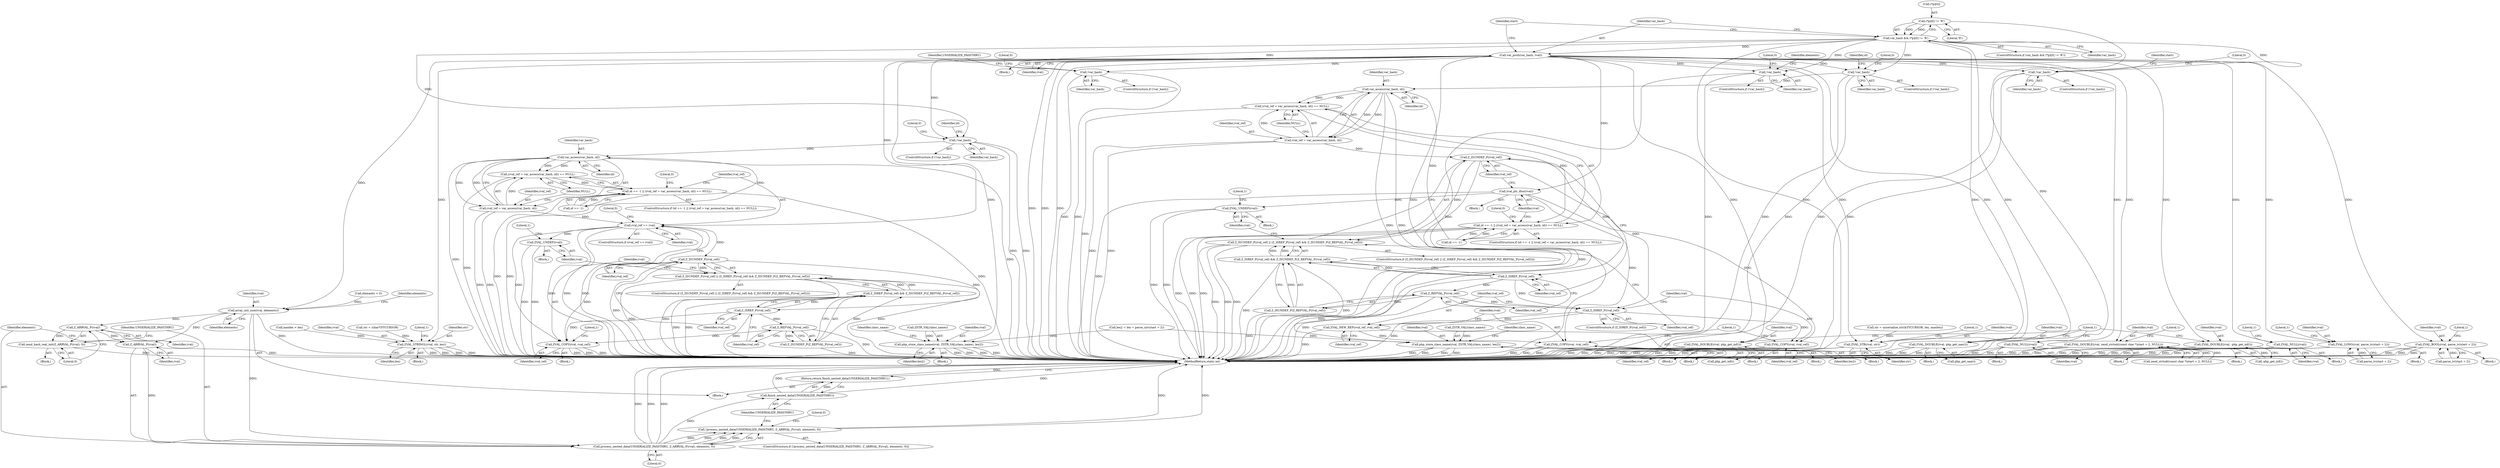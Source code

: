 digraph "0_php-src_20ce2fe8e3c211a42fee05a461a5881be9a8790e?w=1@array" {
"1000134" [label="(Call,(*p)[0] != 'R')"];
"1000132" [label="(Call,var_hash && (*p)[0] != 'R')"];
"1000141" [label="(Call,var_push(var_hash, rval))"];
"1000470" [label="(Call,!var_hash)"];
"1000783" [label="(Call,php_store_class_name(rval, ZSTR_VAL(class_name), len2))"];
"1000800" [label="(Call,php_store_class_name(rval, ZSTR_VAL(class_name), len2))"];
"1000905" [label="(Call,!var_hash)"];
"1001008" [label="(Call,!var_hash)"];
"1001019" [label="(Call,array_init_size(rval, elements))"];
"1001026" [label="(Call,Z_ARRVAL_P(rval))"];
"1001025" [label="(Call,zend_hash_real_init(Z_ARRVAL_P(rval), 0))"];
"1001033" [label="(Call,Z_ARRVAL_P(rval))"];
"1001031" [label="(Call,process_nested_data(UNSERIALIZE_PASSTHRU, Z_ARRVAL_P(rval), elements, 0))"];
"1001030" [label="(Call,!process_nested_data(UNSERIALIZE_PASSTHRU, Z_ARRVAL_P(rval), elements, 0))"];
"1001041" [label="(Call,finish_nested_data(UNSERIALIZE_PASSTHRU))"];
"1001040" [label="(Return,return finish_nested_data(UNSERIALIZE_PASSTHRU);)"];
"1001203" [label="(Call,ZVAL_STR(rval, str))"];
"1001359" [label="(Call,ZVAL_STRINGL(rval, str, len))"];
"1001649" [label="(Call,ZVAL_DOUBLE(rval, zend_strtod((const char *)start + 2, NULL)))"];
"1001871" [label="(Call,ZVAL_DOUBLE(rval, php_get_nan()))"];
"1001886" [label="(Call,ZVAL_DOUBLE(rval, php_get_inf()))"];
"1001901" [label="(Call,ZVAL_DOUBLE(rval, -php_get_inf()))"];
"1001907" [label="(Call,ZVAL_NULL(rval))"];
"1002078" [label="(Call,ZVAL_LONG(rval, parse_iv(start + 2)))"];
"1002119" [label="(Call,ZVAL_BOOL(rval, parse_iv(start + 2)))"];
"1002135" [label="(Call,ZVAL_NULL(rval))"];
"1002226" [label="(Call,!var_hash)"];
"1002247" [label="(Call,var_access(var_hash, id))"];
"1002244" [label="(Call,(rval_ref = var_access(var_hash, id)) == NULL)"];
"1002239" [label="(Call,id == -1 || (rval_ref = var_access(var_hash, id)) == NULL)"];
"1002245" [label="(Call,rval_ref = var_access(var_hash, id))"];
"1002255" [label="(Call,rval_ref == rval)"];
"1002263" [label="(Call,Z_ISUNDEF_P(rval_ref))"];
"1002262" [label="(Call,Z_ISUNDEF_P(rval_ref) || (Z_ISREF_P(rval_ref) && Z_ISUNDEF_P(Z_REFVAL_P(rval_ref))))"];
"1002266" [label="(Call,Z_ISREF_P(rval_ref))"];
"1002265" [label="(Call,Z_ISREF_P(rval_ref) && Z_ISUNDEF_P(Z_REFVAL_P(rval_ref)))"];
"1002269" [label="(Call,Z_REFVAL_P(rval_ref))"];
"1002268" [label="(Call,Z_ISUNDEF_P(Z_REFVAL_P(rval_ref)))"];
"1002276" [label="(Call,ZVAL_COPY(rval, rval_ref))"];
"1002272" [label="(Call,ZVAL_UNDEF(rval))"];
"1002368" [label="(Call,!var_hash)"];
"1002389" [label="(Call,var_access(var_hash, id))"];
"1002386" [label="(Call,(rval_ref = var_access(var_hash, id)) == NULL)"];
"1002381" [label="(Call,id == -1 || (rval_ref = var_access(var_hash, id)) == NULL)"];
"1002387" [label="(Call,rval_ref = var_access(var_hash, id))"];
"1002400" [label="(Call,Z_ISUNDEF_P(rval_ref))"];
"1002399" [label="(Call,Z_ISUNDEF_P(rval_ref) || (Z_ISREF_P(rval_ref) && Z_ISUNDEF_P(Z_REFVAL_P(rval_ref))))"];
"1002403" [label="(Call,Z_ISREF_P(rval_ref))"];
"1002402" [label="(Call,Z_ISREF_P(rval_ref) && Z_ISUNDEF_P(Z_REFVAL_P(rval_ref)))"];
"1002406" [label="(Call,Z_REFVAL_P(rval_ref))"];
"1002405" [label="(Call,Z_ISUNDEF_P(Z_REFVAL_P(rval_ref)))"];
"1002414" [label="(Call,Z_ISREF_P(rval_ref))"];
"1002417" [label="(Call,ZVAL_COPY(rval, rval_ref))"];
"1002422" [label="(Call,ZVAL_NEW_REF(rval_ref, rval_ref))"];
"1002425" [label="(Call,ZVAL_COPY(rval, rval_ref))"];
"1002396" [label="(Call,zval_ptr_dtor(rval))"];
"1002409" [label="(Call,ZVAL_UNDEF(rval))"];
"1001907" [label="(Call,ZVAL_NULL(rval))"];
"1002226" [label="(Call,!var_hash)"];
"1000142" [label="(Identifier,var_hash)"];
"1000140" [label="(Block,)"];
"1001649" [label="(Call,ZVAL_DOUBLE(rval, zend_strtod((const char *)start + 2, NULL)))"];
"1002267" [label="(Identifier,rval_ref)"];
"1002422" [label="(Call,ZVAL_NEW_REF(rval_ref, rval_ref))"];
"1001204" [label="(Identifier,rval)"];
"1001028" [label="(Literal,0)"];
"1002136" [label="(Identifier,rval)"];
"1002361" [label="(Block,)"];
"1002409" [label="(Call,ZVAL_UNDEF(rval))"];
"1002410" [label="(Identifier,rval)"];
"1001011" [label="(Literal,0)"];
"1000800" [label="(Call,php_store_class_name(rval, ZSTR_VAL(class_name), len2))"];
"1000782" [label="(Block,)"];
"1001014" [label="(Identifier,elements)"];
"1001027" [label="(Identifier,rval)"];
"1002275" [label="(Literal,1)"];
"1001870" [label="(Block,)"];
"1002373" [label="(Identifier,id)"];
"1002392" [label="(Identifier,NULL)"];
"1000785" [label="(Call,ZSTR_VAL(class_name))"];
"1001659" [label="(Literal,1)"];
"1002404" [label="(Identifier,rval_ref)"];
"1000471" [label="(Identifier,var_hash)"];
"1000906" [label="(Identifier,var_hash)"];
"1001033" [label="(Call,Z_ARRVAL_P(rval))"];
"1001650" [label="(Identifier,rval)"];
"1001153" [label="(Call,str = unserialize_str(&YYCURSOR, len, maxlen))"];
"1002407" [label="(Identifier,rval_ref)"];
"1001359" [label="(Call,ZVAL_STRINGL(rval, str, len))"];
"1002380" [label="(ControlStructure,if (id == -1 || (rval_ref = var_access(var_hash, id)) == NULL))"];
"1001361" [label="(Identifier,str)"];
"1002119" [label="(Call,ZVAL_BOOL(rval, parse_iv(start + 2)))"];
"1000145" [label="(Identifier,start)"];
"1001026" [label="(Call,Z_ARRVAL_P(rval))"];
"1002245" [label="(Call,rval_ref = var_access(var_hash, id))"];
"1002408" [label="(Block,)"];
"1000905" [label="(Call,!var_hash)"];
"1001041" [label="(Call,finish_nested_data(UNSERIALIZE_PASSTHRU))"];
"1002253" [label="(Literal,0)"];
"1002421" [label="(Block,)"];
"1001910" [label="(Literal,1)"];
"1001025" [label="(Call,zend_hash_real_init(Z_ARRVAL_P(rval), 0))"];
"1002247" [label="(Call,var_access(var_hash, id))"];
"1002425" [label="(Call,ZVAL_COPY(rval, rval_ref))"];
"1000789" [label="(Identifier,class_name)"];
"1001304" [label="(Call,maxlen < len)"];
"1002130" [label="(Block,)"];
"1000804" [label="(Identifier,len2)"];
"1000477" [label="(Identifier,start)"];
"1001034" [label="(Identifier,rval)"];
"1002079" [label="(Identifier,rval)"];
"1002231" [label="(Identifier,id)"];
"1002371" [label="(Literal,0)"];
"1002244" [label="(Call,(rval_ref = var_access(var_hash, id)) == NULL)"];
"1001906" [label="(Block,)"];
"1000141" [label="(Call,var_push(var_hash, rval))"];
"1001123" [label="(Block,)"];
"1002225" [label="(ControlStructure,if (!var_hash))"];
"1001872" [label="(Identifier,rval)"];
"1001009" [label="(Identifier,var_hash)"];
"1002262" [label="(Call,Z_ISUNDEF_P(rval_ref) || (Z_ISREF_P(rval_ref) && Z_ISUNDEF_P(Z_REFVAL_P(rval_ref))))"];
"1002419" [label="(Identifier,rval_ref)"];
"1001205" [label="(Identifier,str)"];
"1002389" [label="(Call,var_access(var_hash, id))"];
"1002368" [label="(Call,!var_hash)"];
"1001007" [label="(ControlStructure,if (!var_hash))"];
"1001203" [label="(Call,ZVAL_STR(rval, str))"];
"1002427" [label="(Identifier,rval_ref)"];
"1000135" [label="(Call,(*p)[0])"];
"1002367" [label="(ControlStructure,if (!var_hash))"];
"1002432" [label="(MethodReturn,static int)"];
"1000787" [label="(Identifier,len2)"];
"1002406" [label="(Call,Z_REFVAL_P(rval_ref))"];
"1000783" [label="(Call,php_store_class_name(rval, ZSTR_VAL(class_name), len2))"];
"1002387" [label="(Call,rval_ref = var_access(var_hash, id))"];
"1002080" [label="(Call,parse_iv(start + 2))"];
"1000801" [label="(Identifier,rval)"];
"1000469" [label="(ControlStructure,if (!var_hash))"];
"1001360" [label="(Identifier,rval)"];
"1002239" [label="(Call,id == -1 || (rval_ref = var_access(var_hash, id)) == NULL)"];
"1002417" [label="(Call,ZVAL_COPY(rval, rval_ref))"];
"1001362" [label="(Identifier,len)"];
"1001008" [label="(Call,!var_hash)"];
"1000134" [label="(Call,(*p)[0] != 'R')"];
"1001207" [label="(Literal,1)"];
"1002249" [label="(Identifier,id)"];
"1002269" [label="(Call,Z_REFVAL_P(rval_ref))"];
"1002401" [label="(Identifier,rval_ref)"];
"1002423" [label="(Identifier,rval_ref)"];
"1000470" [label="(Call,!var_hash)"];
"1001024" [label="(Block,)"];
"1001040" [label="(Return,return finish_nested_data(UNSERIALIZE_PASSTHRU);)"];
"1000473" [label="(Literal,0)"];
"1001901" [label="(Call,ZVAL_DOUBLE(rval, -php_get_inf()))"];
"1000132" [label="(Call,var_hash && (*p)[0] != 'R')"];
"1002135" [label="(Call,ZVAL_NULL(rval))"];
"1001316" [label="(Call,str = (char*)YYCURSOR)"];
"1002412" [label="(Literal,1)"];
"1002246" [label="(Identifier,rval_ref)"];
"1002085" [label="(Literal,1)"];
"1002382" [label="(Call,id == -1)"];
"1000802" [label="(Call,ZSTR_VAL(class_name))"];
"1000143" [label="(Identifier,rval)"];
"1002254" [label="(ControlStructure,if (rval_ref == rval))"];
"1001643" [label="(Block,)"];
"1001364" [label="(Literal,1)"];
"1002272" [label="(Call,ZVAL_UNDEF(rval))"];
"1002250" [label="(Identifier,NULL)"];
"1002238" [label="(ControlStructure,if (id == -1 || (rval_ref = var_access(var_hash, id)) == NULL))"];
"1002257" [label="(Identifier,rval)"];
"1000483" [label="(Call,len2 = len = parse_uiv(start + 2))"];
"1002397" [label="(Identifier,rval)"];
"1000904" [label="(ControlStructure,if (!var_hash))"];
"1001887" [label="(Identifier,rval)"];
"1002278" [label="(Identifier,rval_ref)"];
"1002414" [label="(Call,Z_ISREF_P(rval_ref))"];
"1001908" [label="(Identifier,rval)"];
"1001871" [label="(Call,ZVAL_DOUBLE(rval, php_get_nan()))"];
"1002277" [label="(Identifier,rval)"];
"1002078" [label="(Call,ZVAL_LONG(rval, parse_iv(start + 2)))"];
"1002405" [label="(Call,Z_ISUNDEF_P(Z_REFVAL_P(rval_ref)))"];
"1002120" [label="(Identifier,rval)"];
"1002391" [label="(Identifier,id)"];
"1001900" [label="(Block,)"];
"1002121" [label="(Call,parse_iv(start + 2))"];
"1002381" [label="(Call,id == -1 || (rval_ref = var_access(var_hash, id)) == NULL)"];
"1002402" [label="(Call,Z_ISREF_P(rval_ref) && Z_ISUNDEF_P(Z_REFVAL_P(rval_ref)))"];
"1002255" [label="(Call,rval_ref == rval)"];
"1002395" [label="(Literal,0)"];
"1002227" [label="(Identifier,var_hash)"];
"1001032" [label="(Identifier,UNSERIALIZE_PASSTHRU)"];
"1001030" [label="(Call,!process_nested_data(UNSERIALIZE_PASSTHRU, Z_ARRVAL_P(rval), elements, 0))"];
"1001036" [label="(Literal,0)"];
"1001873" [label="(Call,php_get_nan())"];
"1002126" [label="(Literal,1)"];
"1002429" [label="(Literal,1)"];
"1002426" [label="(Identifier,rval)"];
"1000995" [label="(Block,)"];
"1002268" [label="(Call,Z_ISUNDEF_P(Z_REFVAL_P(rval_ref)))"];
"1002416" [label="(Block,)"];
"1002424" [label="(Identifier,rval_ref)"];
"1001903" [label="(Call,-php_get_inf())"];
"1001039" [label="(Literal,0)"];
"1001902" [label="(Identifier,rval)"];
"1002003" [label="(Block,)"];
"1002256" [label="(Identifier,rval_ref)"];
"1002280" [label="(Literal,1)"];
"1001651" [label="(Call,zend_strtod((const char *)start + 2, NULL))"];
"1002265" [label="(Call,Z_ISREF_P(rval_ref) && Z_ISUNDEF_P(Z_REFVAL_P(rval_ref)))"];
"1002415" [label="(Identifier,rval_ref)"];
"1002266" [label="(Call,Z_ISREF_P(rval_ref))"];
"1001886" [label="(Call,ZVAL_DOUBLE(rval, php_get_inf()))"];
"1002138" [label="(Literal,1)"];
"1002270" [label="(Identifier,rval_ref)"];
"1002369" [label="(Identifier,var_hash)"];
"1000784" [label="(Identifier,rval)"];
"1002399" [label="(Call,Z_ISUNDEF_P(rval_ref) || (Z_ISREF_P(rval_ref) && Z_ISUNDEF_P(Z_REFVAL_P(rval_ref))))"];
"1001023" [label="(Identifier,elements)"];
"1002400" [label="(Call,Z_ISUNDEF_P(rval_ref))"];
"1001288" [label="(Block,)"];
"1002403" [label="(Call,Z_ISREF_P(rval_ref))"];
"1002240" [label="(Call,id == -1)"];
"1001885" [label="(Block,)"];
"1002276" [label="(Call,ZVAL_COPY(rval, rval_ref))"];
"1002114" [label="(Block,)"];
"1001888" [label="(Call,php_get_inf())"];
"1002273" [label="(Identifier,rval)"];
"1002418" [label="(Identifier,rval)"];
"1000131" [label="(ControlStructure,if (var_hash && (*p)[0] != 'R'))"];
"1000133" [label="(Identifier,var_hash)"];
"1002263" [label="(Call,Z_ISUNDEF_P(rval_ref))"];
"1001021" [label="(Identifier,elements)"];
"1001029" [label="(ControlStructure,if (!process_nested_data(UNSERIALIZE_PASSTHRU, Z_ARRVAL_P(rval), elements, 0)))"];
"1000911" [label="(Identifier,UNSERIALIZE_PASSTHRU)"];
"1002413" [label="(ControlStructure,if (Z_ISREF_P(rval_ref)))"];
"1000806" [label="(Identifier,class_name)"];
"1001042" [label="(Identifier,UNSERIALIZE_PASSTHRU)"];
"1002398" [label="(ControlStructure,if (Z_ISUNDEF_P(rval_ref) || (Z_ISREF_P(rval_ref) && Z_ISUNDEF_P(Z_REFVAL_P(rval_ref)))))"];
"1002390" [label="(Identifier,var_hash)"];
"1002271" [label="(Block,)"];
"1001031" [label="(Call,process_nested_data(UNSERIALIZE_PASSTHRU, Z_ARRVAL_P(rval), elements, 0))"];
"1001019" [label="(Call,array_init_size(rval, elements))"];
"1000139" [label="(Literal,'R')"];
"1000908" [label="(Literal,0)"];
"1002386" [label="(Call,(rval_ref = var_access(var_hash, id)) == NULL)"];
"1001035" [label="(Identifier,elements)"];
"1002396" [label="(Call,zval_ptr_dtor(rval))"];
"1001020" [label="(Identifier,rval)"];
"1001013" [label="(Call,elements < 0)"];
"1002248" [label="(Identifier,var_hash)"];
"1002261" [label="(ControlStructure,if (Z_ISUNDEF_P(rval_ref) || (Z_ISREF_P(rval_ref) && Z_ISUNDEF_P(Z_REFVAL_P(rval_ref)))))"];
"1002219" [label="(Block,)"];
"1000799" [label="(Block,)"];
"1002388" [label="(Identifier,rval_ref)"];
"1002229" [label="(Literal,0)"];
"1002260" [label="(Literal,0)"];
"1002264" [label="(Identifier,rval_ref)"];
"1000134" -> "1000132"  [label="AST: "];
"1000134" -> "1000139"  [label="CFG: "];
"1000135" -> "1000134"  [label="AST: "];
"1000139" -> "1000134"  [label="AST: "];
"1000132" -> "1000134"  [label="CFG: "];
"1000134" -> "1002432"  [label="DDG: "];
"1000134" -> "1000132"  [label="DDG: "];
"1000134" -> "1000132"  [label="DDG: "];
"1000132" -> "1000131"  [label="AST: "];
"1000132" -> "1000133"  [label="CFG: "];
"1000133" -> "1000132"  [label="AST: "];
"1000142" -> "1000132"  [label="CFG: "];
"1000145" -> "1000132"  [label="CFG: "];
"1000132" -> "1002432"  [label="DDG: "];
"1000132" -> "1002432"  [label="DDG: "];
"1000132" -> "1002432"  [label="DDG: "];
"1000132" -> "1000141"  [label="DDG: "];
"1000132" -> "1000470"  [label="DDG: "];
"1000132" -> "1000905"  [label="DDG: "];
"1000132" -> "1001008"  [label="DDG: "];
"1000132" -> "1002226"  [label="DDG: "];
"1000132" -> "1002368"  [label="DDG: "];
"1000141" -> "1000140"  [label="AST: "];
"1000141" -> "1000143"  [label="CFG: "];
"1000142" -> "1000141"  [label="AST: "];
"1000143" -> "1000141"  [label="AST: "];
"1000145" -> "1000141"  [label="CFG: "];
"1000141" -> "1002432"  [label="DDG: "];
"1000141" -> "1002432"  [label="DDG: "];
"1000141" -> "1002432"  [label="DDG: "];
"1000141" -> "1000470"  [label="DDG: "];
"1000141" -> "1000783"  [label="DDG: "];
"1000141" -> "1000800"  [label="DDG: "];
"1000141" -> "1000905"  [label="DDG: "];
"1000141" -> "1001008"  [label="DDG: "];
"1000141" -> "1001019"  [label="DDG: "];
"1000141" -> "1001203"  [label="DDG: "];
"1000141" -> "1001359"  [label="DDG: "];
"1000141" -> "1001649"  [label="DDG: "];
"1000141" -> "1001871"  [label="DDG: "];
"1000141" -> "1001886"  [label="DDG: "];
"1000141" -> "1001901"  [label="DDG: "];
"1000141" -> "1001907"  [label="DDG: "];
"1000141" -> "1002078"  [label="DDG: "];
"1000141" -> "1002119"  [label="DDG: "];
"1000141" -> "1002135"  [label="DDG: "];
"1000141" -> "1002226"  [label="DDG: "];
"1000141" -> "1002255"  [label="DDG: "];
"1000141" -> "1002368"  [label="DDG: "];
"1000141" -> "1002396"  [label="DDG: "];
"1000470" -> "1000469"  [label="AST: "];
"1000470" -> "1000471"  [label="CFG: "];
"1000471" -> "1000470"  [label="AST: "];
"1000473" -> "1000470"  [label="CFG: "];
"1000477" -> "1000470"  [label="CFG: "];
"1000470" -> "1002432"  [label="DDG: "];
"1000470" -> "1002432"  [label="DDG: "];
"1000783" -> "1000782"  [label="AST: "];
"1000783" -> "1000787"  [label="CFG: "];
"1000784" -> "1000783"  [label="AST: "];
"1000785" -> "1000783"  [label="AST: "];
"1000787" -> "1000783"  [label="AST: "];
"1000789" -> "1000783"  [label="CFG: "];
"1000783" -> "1002432"  [label="DDG: "];
"1000783" -> "1002432"  [label="DDG: "];
"1000783" -> "1002432"  [label="DDG: "];
"1000783" -> "1002432"  [label="DDG: "];
"1000785" -> "1000783"  [label="DDG: "];
"1000483" -> "1000783"  [label="DDG: "];
"1000800" -> "1000799"  [label="AST: "];
"1000800" -> "1000804"  [label="CFG: "];
"1000801" -> "1000800"  [label="AST: "];
"1000802" -> "1000800"  [label="AST: "];
"1000804" -> "1000800"  [label="AST: "];
"1000806" -> "1000800"  [label="CFG: "];
"1000800" -> "1002432"  [label="DDG: "];
"1000800" -> "1002432"  [label="DDG: "];
"1000800" -> "1002432"  [label="DDG: "];
"1000800" -> "1002432"  [label="DDG: "];
"1000802" -> "1000800"  [label="DDG: "];
"1000483" -> "1000800"  [label="DDG: "];
"1000905" -> "1000904"  [label="AST: "];
"1000905" -> "1000906"  [label="CFG: "];
"1000906" -> "1000905"  [label="AST: "];
"1000908" -> "1000905"  [label="CFG: "];
"1000911" -> "1000905"  [label="CFG: "];
"1000905" -> "1002432"  [label="DDG: "];
"1000905" -> "1002432"  [label="DDG: "];
"1001008" -> "1001007"  [label="AST: "];
"1001008" -> "1001009"  [label="CFG: "];
"1001009" -> "1001008"  [label="AST: "];
"1001011" -> "1001008"  [label="CFG: "];
"1001014" -> "1001008"  [label="CFG: "];
"1001008" -> "1002432"  [label="DDG: "];
"1001008" -> "1002432"  [label="DDG: "];
"1001019" -> "1000995"  [label="AST: "];
"1001019" -> "1001021"  [label="CFG: "];
"1001020" -> "1001019"  [label="AST: "];
"1001021" -> "1001019"  [label="AST: "];
"1001023" -> "1001019"  [label="CFG: "];
"1001019" -> "1002432"  [label="DDG: "];
"1001013" -> "1001019"  [label="DDG: "];
"1001019" -> "1001026"  [label="DDG: "];
"1001019" -> "1001033"  [label="DDG: "];
"1001019" -> "1001031"  [label="DDG: "];
"1001026" -> "1001025"  [label="AST: "];
"1001026" -> "1001027"  [label="CFG: "];
"1001027" -> "1001026"  [label="AST: "];
"1001028" -> "1001026"  [label="CFG: "];
"1001026" -> "1001025"  [label="DDG: "];
"1001026" -> "1001033"  [label="DDG: "];
"1001025" -> "1001024"  [label="AST: "];
"1001025" -> "1001028"  [label="CFG: "];
"1001028" -> "1001025"  [label="AST: "];
"1001032" -> "1001025"  [label="CFG: "];
"1001025" -> "1002432"  [label="DDG: "];
"1001033" -> "1001031"  [label="AST: "];
"1001033" -> "1001034"  [label="CFG: "];
"1001034" -> "1001033"  [label="AST: "];
"1001035" -> "1001033"  [label="CFG: "];
"1001033" -> "1002432"  [label="DDG: "];
"1001033" -> "1001031"  [label="DDG: "];
"1001031" -> "1001030"  [label="AST: "];
"1001031" -> "1001036"  [label="CFG: "];
"1001032" -> "1001031"  [label="AST: "];
"1001035" -> "1001031"  [label="AST: "];
"1001036" -> "1001031"  [label="AST: "];
"1001030" -> "1001031"  [label="CFG: "];
"1001031" -> "1002432"  [label="DDG: "];
"1001031" -> "1002432"  [label="DDG: "];
"1001031" -> "1002432"  [label="DDG: "];
"1001031" -> "1001030"  [label="DDG: "];
"1001031" -> "1001030"  [label="DDG: "];
"1001031" -> "1001030"  [label="DDG: "];
"1001031" -> "1001030"  [label="DDG: "];
"1001031" -> "1001041"  [label="DDG: "];
"1001030" -> "1001029"  [label="AST: "];
"1001039" -> "1001030"  [label="CFG: "];
"1001042" -> "1001030"  [label="CFG: "];
"1001030" -> "1002432"  [label="DDG: "];
"1001030" -> "1002432"  [label="DDG: "];
"1001041" -> "1001040"  [label="AST: "];
"1001041" -> "1001042"  [label="CFG: "];
"1001042" -> "1001041"  [label="AST: "];
"1001040" -> "1001041"  [label="CFG: "];
"1001041" -> "1002432"  [label="DDG: "];
"1001041" -> "1002432"  [label="DDG: "];
"1001041" -> "1001040"  [label="DDG: "];
"1001040" -> "1000995"  [label="AST: "];
"1002432" -> "1001040"  [label="CFG: "];
"1001040" -> "1002432"  [label="DDG: "];
"1001203" -> "1001123"  [label="AST: "];
"1001203" -> "1001205"  [label="CFG: "];
"1001204" -> "1001203"  [label="AST: "];
"1001205" -> "1001203"  [label="AST: "];
"1001207" -> "1001203"  [label="CFG: "];
"1001203" -> "1002432"  [label="DDG: "];
"1001203" -> "1002432"  [label="DDG: "];
"1001203" -> "1002432"  [label="DDG: "];
"1001153" -> "1001203"  [label="DDG: "];
"1001359" -> "1001288"  [label="AST: "];
"1001359" -> "1001362"  [label="CFG: "];
"1001360" -> "1001359"  [label="AST: "];
"1001361" -> "1001359"  [label="AST: "];
"1001362" -> "1001359"  [label="AST: "];
"1001364" -> "1001359"  [label="CFG: "];
"1001359" -> "1002432"  [label="DDG: "];
"1001359" -> "1002432"  [label="DDG: "];
"1001359" -> "1002432"  [label="DDG: "];
"1001359" -> "1002432"  [label="DDG: "];
"1001316" -> "1001359"  [label="DDG: "];
"1001304" -> "1001359"  [label="DDG: "];
"1001649" -> "1001643"  [label="AST: "];
"1001649" -> "1001651"  [label="CFG: "];
"1001650" -> "1001649"  [label="AST: "];
"1001651" -> "1001649"  [label="AST: "];
"1001659" -> "1001649"  [label="CFG: "];
"1001649" -> "1002432"  [label="DDG: "];
"1001649" -> "1002432"  [label="DDG: "];
"1001649" -> "1002432"  [label="DDG: "];
"1001651" -> "1001649"  [label="DDG: "];
"1001651" -> "1001649"  [label="DDG: "];
"1001871" -> "1001870"  [label="AST: "];
"1001871" -> "1001873"  [label="CFG: "];
"1001872" -> "1001871"  [label="AST: "];
"1001873" -> "1001871"  [label="AST: "];
"1001910" -> "1001871"  [label="CFG: "];
"1001871" -> "1002432"  [label="DDG: "];
"1001871" -> "1002432"  [label="DDG: "];
"1001871" -> "1002432"  [label="DDG: "];
"1001886" -> "1001885"  [label="AST: "];
"1001886" -> "1001888"  [label="CFG: "];
"1001887" -> "1001886"  [label="AST: "];
"1001888" -> "1001886"  [label="AST: "];
"1001910" -> "1001886"  [label="CFG: "];
"1001886" -> "1002432"  [label="DDG: "];
"1001886" -> "1002432"  [label="DDG: "];
"1001886" -> "1002432"  [label="DDG: "];
"1001901" -> "1001900"  [label="AST: "];
"1001901" -> "1001903"  [label="CFG: "];
"1001902" -> "1001901"  [label="AST: "];
"1001903" -> "1001901"  [label="AST: "];
"1001910" -> "1001901"  [label="CFG: "];
"1001901" -> "1002432"  [label="DDG: "];
"1001901" -> "1002432"  [label="DDG: "];
"1001901" -> "1002432"  [label="DDG: "];
"1001903" -> "1001901"  [label="DDG: "];
"1001907" -> "1001906"  [label="AST: "];
"1001907" -> "1001908"  [label="CFG: "];
"1001908" -> "1001907"  [label="AST: "];
"1001910" -> "1001907"  [label="CFG: "];
"1001907" -> "1002432"  [label="DDG: "];
"1001907" -> "1002432"  [label="DDG: "];
"1002078" -> "1002003"  [label="AST: "];
"1002078" -> "1002080"  [label="CFG: "];
"1002079" -> "1002078"  [label="AST: "];
"1002080" -> "1002078"  [label="AST: "];
"1002085" -> "1002078"  [label="CFG: "];
"1002078" -> "1002432"  [label="DDG: "];
"1002078" -> "1002432"  [label="DDG: "];
"1002078" -> "1002432"  [label="DDG: "];
"1002080" -> "1002078"  [label="DDG: "];
"1002119" -> "1002114"  [label="AST: "];
"1002119" -> "1002121"  [label="CFG: "];
"1002120" -> "1002119"  [label="AST: "];
"1002121" -> "1002119"  [label="AST: "];
"1002126" -> "1002119"  [label="CFG: "];
"1002119" -> "1002432"  [label="DDG: "];
"1002119" -> "1002432"  [label="DDG: "];
"1002119" -> "1002432"  [label="DDG: "];
"1002121" -> "1002119"  [label="DDG: "];
"1002135" -> "1002130"  [label="AST: "];
"1002135" -> "1002136"  [label="CFG: "];
"1002136" -> "1002135"  [label="AST: "];
"1002138" -> "1002135"  [label="CFG: "];
"1002135" -> "1002432"  [label="DDG: "];
"1002135" -> "1002432"  [label="DDG: "];
"1002226" -> "1002225"  [label="AST: "];
"1002226" -> "1002227"  [label="CFG: "];
"1002227" -> "1002226"  [label="AST: "];
"1002229" -> "1002226"  [label="CFG: "];
"1002231" -> "1002226"  [label="CFG: "];
"1002226" -> "1002432"  [label="DDG: "];
"1002226" -> "1002432"  [label="DDG: "];
"1002226" -> "1002247"  [label="DDG: "];
"1002247" -> "1002245"  [label="AST: "];
"1002247" -> "1002249"  [label="CFG: "];
"1002248" -> "1002247"  [label="AST: "];
"1002249" -> "1002247"  [label="AST: "];
"1002245" -> "1002247"  [label="CFG: "];
"1002247" -> "1002432"  [label="DDG: "];
"1002247" -> "1002432"  [label="DDG: "];
"1002247" -> "1002244"  [label="DDG: "];
"1002247" -> "1002244"  [label="DDG: "];
"1002247" -> "1002245"  [label="DDG: "];
"1002247" -> "1002245"  [label="DDG: "];
"1002240" -> "1002247"  [label="DDG: "];
"1002244" -> "1002239"  [label="AST: "];
"1002244" -> "1002250"  [label="CFG: "];
"1002245" -> "1002244"  [label="AST: "];
"1002250" -> "1002244"  [label="AST: "];
"1002239" -> "1002244"  [label="CFG: "];
"1002244" -> "1002432"  [label="DDG: "];
"1002244" -> "1002239"  [label="DDG: "];
"1002245" -> "1002244"  [label="DDG: "];
"1002239" -> "1002238"  [label="AST: "];
"1002239" -> "1002240"  [label="CFG: "];
"1002240" -> "1002239"  [label="AST: "];
"1002253" -> "1002239"  [label="CFG: "];
"1002256" -> "1002239"  [label="CFG: "];
"1002239" -> "1002432"  [label="DDG: "];
"1002239" -> "1002432"  [label="DDG: "];
"1002239" -> "1002432"  [label="DDG: "];
"1002240" -> "1002239"  [label="DDG: "];
"1002240" -> "1002239"  [label="DDG: "];
"1002246" -> "1002245"  [label="AST: "];
"1002250" -> "1002245"  [label="CFG: "];
"1002245" -> "1002432"  [label="DDG: "];
"1002245" -> "1002432"  [label="DDG: "];
"1002245" -> "1002255"  [label="DDG: "];
"1002255" -> "1002254"  [label="AST: "];
"1002255" -> "1002257"  [label="CFG: "];
"1002256" -> "1002255"  [label="AST: "];
"1002257" -> "1002255"  [label="AST: "];
"1002260" -> "1002255"  [label="CFG: "];
"1002264" -> "1002255"  [label="CFG: "];
"1002255" -> "1002432"  [label="DDG: "];
"1002255" -> "1002432"  [label="DDG: "];
"1002255" -> "1002432"  [label="DDG: "];
"1002255" -> "1002263"  [label="DDG: "];
"1002255" -> "1002272"  [label="DDG: "];
"1002255" -> "1002276"  [label="DDG: "];
"1002263" -> "1002262"  [label="AST: "];
"1002263" -> "1002264"  [label="CFG: "];
"1002264" -> "1002263"  [label="AST: "];
"1002267" -> "1002263"  [label="CFG: "];
"1002262" -> "1002263"  [label="CFG: "];
"1002263" -> "1002432"  [label="DDG: "];
"1002263" -> "1002262"  [label="DDG: "];
"1002263" -> "1002266"  [label="DDG: "];
"1002263" -> "1002276"  [label="DDG: "];
"1002262" -> "1002261"  [label="AST: "];
"1002262" -> "1002265"  [label="CFG: "];
"1002265" -> "1002262"  [label="AST: "];
"1002273" -> "1002262"  [label="CFG: "];
"1002277" -> "1002262"  [label="CFG: "];
"1002262" -> "1002432"  [label="DDG: "];
"1002262" -> "1002432"  [label="DDG: "];
"1002262" -> "1002432"  [label="DDG: "];
"1002265" -> "1002262"  [label="DDG: "];
"1002265" -> "1002262"  [label="DDG: "];
"1002266" -> "1002265"  [label="AST: "];
"1002266" -> "1002267"  [label="CFG: "];
"1002267" -> "1002266"  [label="AST: "];
"1002270" -> "1002266"  [label="CFG: "];
"1002265" -> "1002266"  [label="CFG: "];
"1002266" -> "1002432"  [label="DDG: "];
"1002266" -> "1002265"  [label="DDG: "];
"1002266" -> "1002269"  [label="DDG: "];
"1002266" -> "1002276"  [label="DDG: "];
"1002265" -> "1002268"  [label="CFG: "];
"1002268" -> "1002265"  [label="AST: "];
"1002265" -> "1002432"  [label="DDG: "];
"1002265" -> "1002432"  [label="DDG: "];
"1002268" -> "1002265"  [label="DDG: "];
"1002269" -> "1002268"  [label="AST: "];
"1002269" -> "1002270"  [label="CFG: "];
"1002270" -> "1002269"  [label="AST: "];
"1002268" -> "1002269"  [label="CFG: "];
"1002269" -> "1002432"  [label="DDG: "];
"1002269" -> "1002268"  [label="DDG: "];
"1002269" -> "1002276"  [label="DDG: "];
"1002268" -> "1002432"  [label="DDG: "];
"1002276" -> "1002219"  [label="AST: "];
"1002276" -> "1002278"  [label="CFG: "];
"1002277" -> "1002276"  [label="AST: "];
"1002278" -> "1002276"  [label="AST: "];
"1002280" -> "1002276"  [label="CFG: "];
"1002276" -> "1002432"  [label="DDG: "];
"1002276" -> "1002432"  [label="DDG: "];
"1002276" -> "1002432"  [label="DDG: "];
"1002272" -> "1002271"  [label="AST: "];
"1002272" -> "1002273"  [label="CFG: "];
"1002273" -> "1002272"  [label="AST: "];
"1002275" -> "1002272"  [label="CFG: "];
"1002272" -> "1002432"  [label="DDG: "];
"1002272" -> "1002432"  [label="DDG: "];
"1002368" -> "1002367"  [label="AST: "];
"1002368" -> "1002369"  [label="CFG: "];
"1002369" -> "1002368"  [label="AST: "];
"1002371" -> "1002368"  [label="CFG: "];
"1002373" -> "1002368"  [label="CFG: "];
"1002368" -> "1002432"  [label="DDG: "];
"1002368" -> "1002432"  [label="DDG: "];
"1002368" -> "1002389"  [label="DDG: "];
"1002389" -> "1002387"  [label="AST: "];
"1002389" -> "1002391"  [label="CFG: "];
"1002390" -> "1002389"  [label="AST: "];
"1002391" -> "1002389"  [label="AST: "];
"1002387" -> "1002389"  [label="CFG: "];
"1002389" -> "1002432"  [label="DDG: "];
"1002389" -> "1002432"  [label="DDG: "];
"1002389" -> "1002386"  [label="DDG: "];
"1002389" -> "1002386"  [label="DDG: "];
"1002389" -> "1002387"  [label="DDG: "];
"1002389" -> "1002387"  [label="DDG: "];
"1002382" -> "1002389"  [label="DDG: "];
"1002386" -> "1002381"  [label="AST: "];
"1002386" -> "1002392"  [label="CFG: "];
"1002387" -> "1002386"  [label="AST: "];
"1002392" -> "1002386"  [label="AST: "];
"1002381" -> "1002386"  [label="CFG: "];
"1002386" -> "1002432"  [label="DDG: "];
"1002386" -> "1002381"  [label="DDG: "];
"1002387" -> "1002386"  [label="DDG: "];
"1002381" -> "1002380"  [label="AST: "];
"1002381" -> "1002382"  [label="CFG: "];
"1002382" -> "1002381"  [label="AST: "];
"1002395" -> "1002381"  [label="CFG: "];
"1002397" -> "1002381"  [label="CFG: "];
"1002381" -> "1002432"  [label="DDG: "];
"1002381" -> "1002432"  [label="DDG: "];
"1002381" -> "1002432"  [label="DDG: "];
"1002382" -> "1002381"  [label="DDG: "];
"1002382" -> "1002381"  [label="DDG: "];
"1002388" -> "1002387"  [label="AST: "];
"1002392" -> "1002387"  [label="CFG: "];
"1002387" -> "1002432"  [label="DDG: "];
"1002387" -> "1002432"  [label="DDG: "];
"1002387" -> "1002400"  [label="DDG: "];
"1002400" -> "1002399"  [label="AST: "];
"1002400" -> "1002401"  [label="CFG: "];
"1002401" -> "1002400"  [label="AST: "];
"1002404" -> "1002400"  [label="CFG: "];
"1002399" -> "1002400"  [label="CFG: "];
"1002400" -> "1002432"  [label="DDG: "];
"1002400" -> "1002399"  [label="DDG: "];
"1002400" -> "1002403"  [label="DDG: "];
"1002400" -> "1002414"  [label="DDG: "];
"1002399" -> "1002398"  [label="AST: "];
"1002399" -> "1002402"  [label="CFG: "];
"1002402" -> "1002399"  [label="AST: "];
"1002410" -> "1002399"  [label="CFG: "];
"1002415" -> "1002399"  [label="CFG: "];
"1002399" -> "1002432"  [label="DDG: "];
"1002399" -> "1002432"  [label="DDG: "];
"1002399" -> "1002432"  [label="DDG: "];
"1002402" -> "1002399"  [label="DDG: "];
"1002402" -> "1002399"  [label="DDG: "];
"1002403" -> "1002402"  [label="AST: "];
"1002403" -> "1002404"  [label="CFG: "];
"1002404" -> "1002403"  [label="AST: "];
"1002407" -> "1002403"  [label="CFG: "];
"1002402" -> "1002403"  [label="CFG: "];
"1002403" -> "1002432"  [label="DDG: "];
"1002403" -> "1002402"  [label="DDG: "];
"1002403" -> "1002406"  [label="DDG: "];
"1002403" -> "1002414"  [label="DDG: "];
"1002402" -> "1002405"  [label="CFG: "];
"1002405" -> "1002402"  [label="AST: "];
"1002402" -> "1002432"  [label="DDG: "];
"1002402" -> "1002432"  [label="DDG: "];
"1002405" -> "1002402"  [label="DDG: "];
"1002406" -> "1002405"  [label="AST: "];
"1002406" -> "1002407"  [label="CFG: "];
"1002407" -> "1002406"  [label="AST: "];
"1002405" -> "1002406"  [label="CFG: "];
"1002406" -> "1002432"  [label="DDG: "];
"1002406" -> "1002405"  [label="DDG: "];
"1002406" -> "1002414"  [label="DDG: "];
"1002405" -> "1002432"  [label="DDG: "];
"1002414" -> "1002413"  [label="AST: "];
"1002414" -> "1002415"  [label="CFG: "];
"1002415" -> "1002414"  [label="AST: "];
"1002418" -> "1002414"  [label="CFG: "];
"1002423" -> "1002414"  [label="CFG: "];
"1002414" -> "1002432"  [label="DDG: "];
"1002414" -> "1002417"  [label="DDG: "];
"1002414" -> "1002422"  [label="DDG: "];
"1002417" -> "1002416"  [label="AST: "];
"1002417" -> "1002419"  [label="CFG: "];
"1002418" -> "1002417"  [label="AST: "];
"1002419" -> "1002417"  [label="AST: "];
"1002429" -> "1002417"  [label="CFG: "];
"1002417" -> "1002432"  [label="DDG: "];
"1002417" -> "1002432"  [label="DDG: "];
"1002417" -> "1002432"  [label="DDG: "];
"1002396" -> "1002417"  [label="DDG: "];
"1002422" -> "1002421"  [label="AST: "];
"1002422" -> "1002424"  [label="CFG: "];
"1002423" -> "1002422"  [label="AST: "];
"1002424" -> "1002422"  [label="AST: "];
"1002426" -> "1002422"  [label="CFG: "];
"1002422" -> "1002432"  [label="DDG: "];
"1002422" -> "1002425"  [label="DDG: "];
"1002425" -> "1002421"  [label="AST: "];
"1002425" -> "1002427"  [label="CFG: "];
"1002426" -> "1002425"  [label="AST: "];
"1002427" -> "1002425"  [label="AST: "];
"1002429" -> "1002425"  [label="CFG: "];
"1002425" -> "1002432"  [label="DDG: "];
"1002425" -> "1002432"  [label="DDG: "];
"1002425" -> "1002432"  [label="DDG: "];
"1002396" -> "1002425"  [label="DDG: "];
"1002396" -> "1002361"  [label="AST: "];
"1002396" -> "1002397"  [label="CFG: "];
"1002397" -> "1002396"  [label="AST: "];
"1002401" -> "1002396"  [label="CFG: "];
"1002396" -> "1002432"  [label="DDG: "];
"1002396" -> "1002409"  [label="DDG: "];
"1002409" -> "1002408"  [label="AST: "];
"1002409" -> "1002410"  [label="CFG: "];
"1002410" -> "1002409"  [label="AST: "];
"1002412" -> "1002409"  [label="CFG: "];
"1002409" -> "1002432"  [label="DDG: "];
"1002409" -> "1002432"  [label="DDG: "];
}
